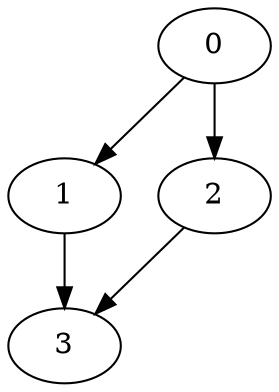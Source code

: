 strict digraph "arf" {
0;
1;
2 ;
3;
0 -> 1  [port=0, weight=0];
0 -> 2  [port=0, weight=2];
1 -> 3  [port=0, weight=2];
2 -> 3  [port=0, weight=0];
}
